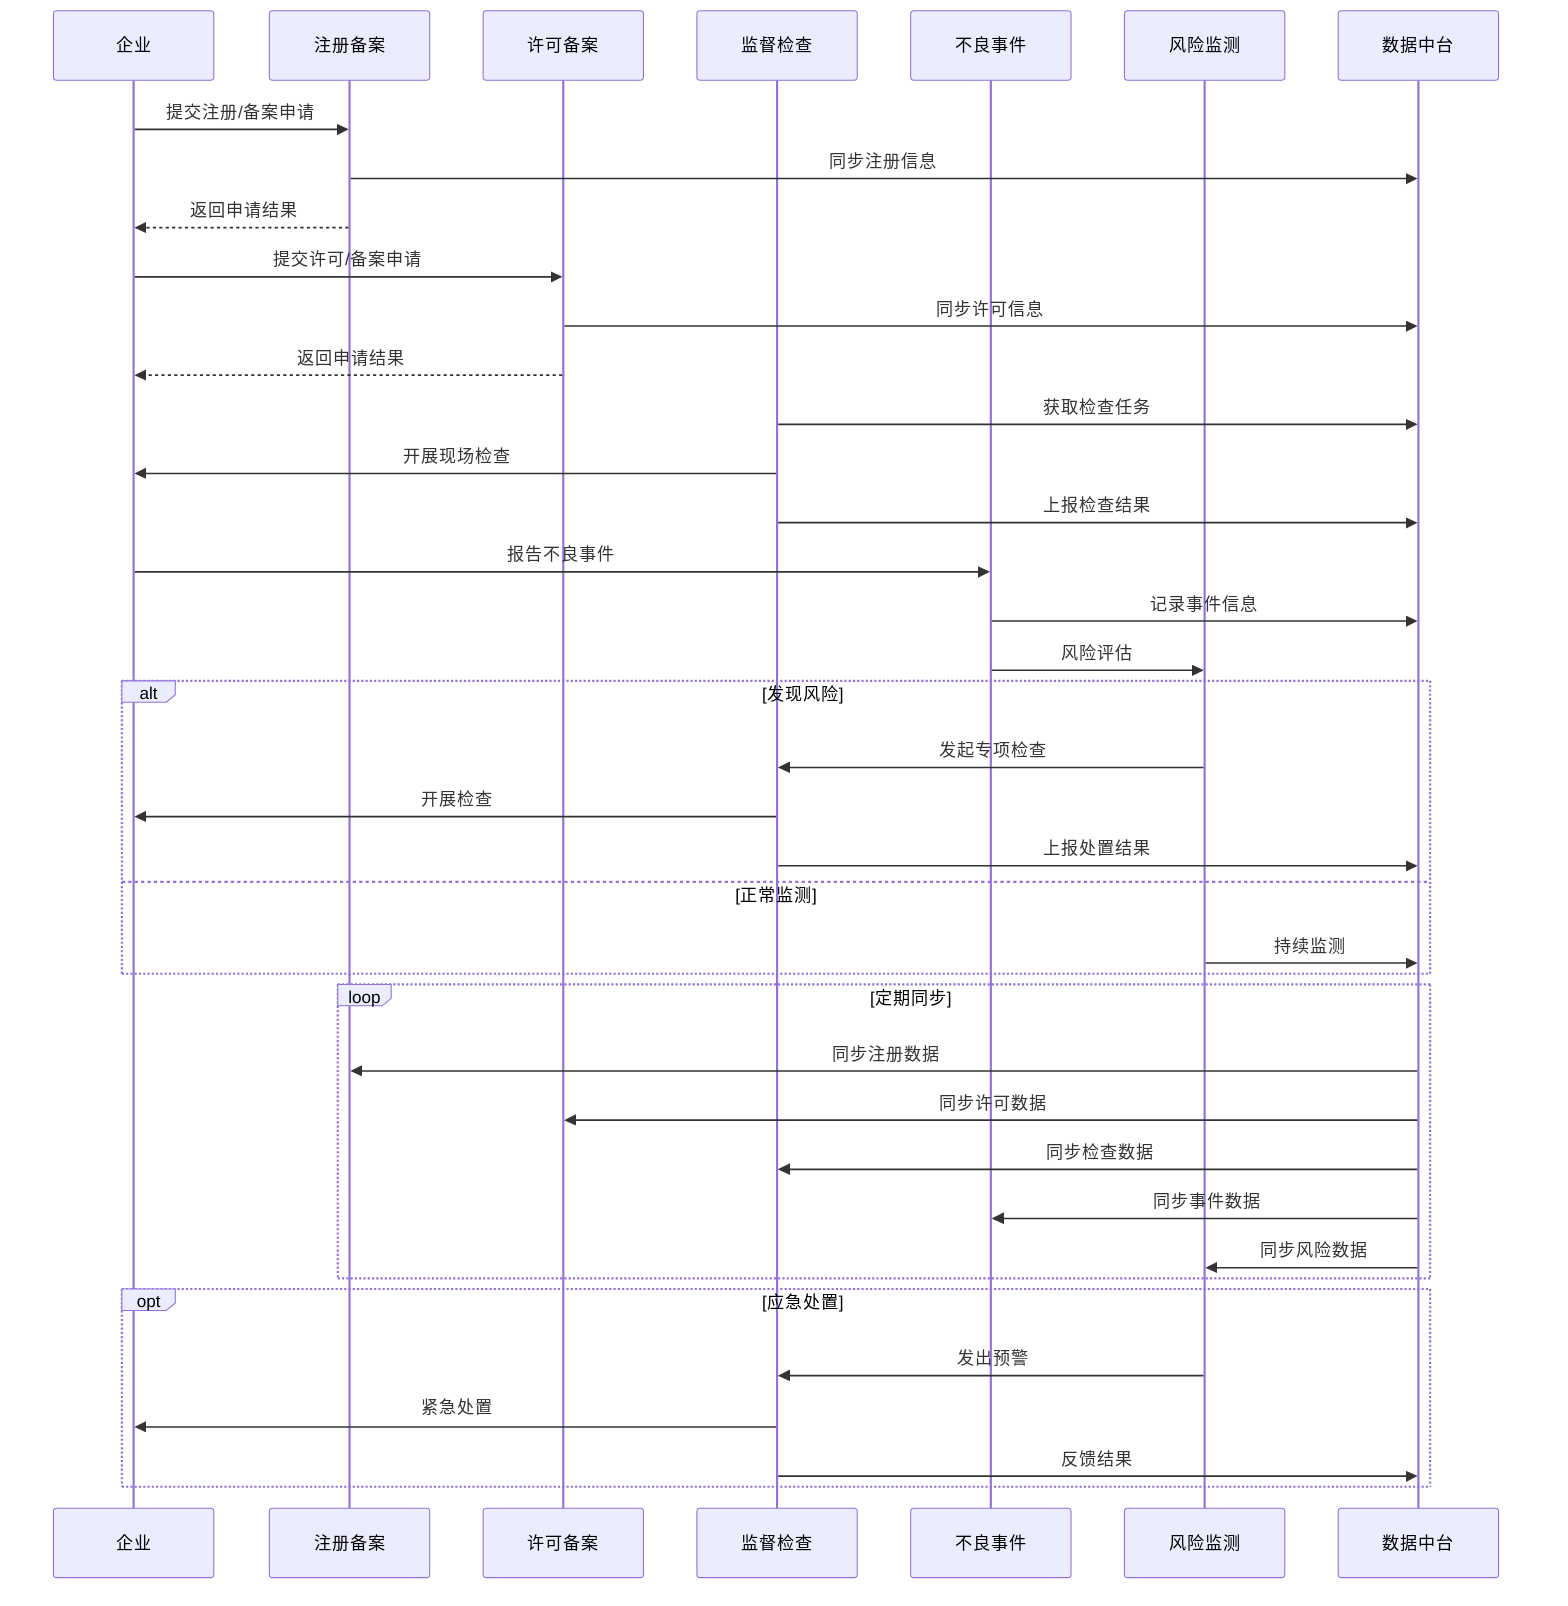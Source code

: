 sequenceDiagram
    participant C as 企业
    participant R as 注册备案
    participant L as 许可备案
    participant I as 监督检查
    participant A as 不良事件
    participant M as 风险监测
    participant D as 数据中台

    C->>R: 提交注册/备案申请
    R->>D: 同步注册信息
    R-->>C: 返回申请结果

    C->>L: 提交许可/备案申请
    L->>D: 同步许可信息
    L-->>C: 返回申请结果

    I->>D: 获取检查任务
    I->>C: 开展现场检查
    I->>D: 上报检查结果

    C->>A: 报告不良事件
    A->>D: 记录事件信息
    A->>M: 风险评估

    alt 发现风险
        M->>I: 发起专项检查
        I->>C: 开展检查
        I->>D: 上报处置结果
    else 正常监测
        M->>D: 持续监测
    end

    loop 定期同步
        D->>R: 同步注册数据
        D->>L: 同步许可数据
        D->>I: 同步检查数据
        D->>A: 同步事件数据
        D->>M: 同步风险数据
    end

    opt 应急处置
        M->>I: 发出预警
        I->>C: 紧急处置
        I->>D: 反馈结果
    end